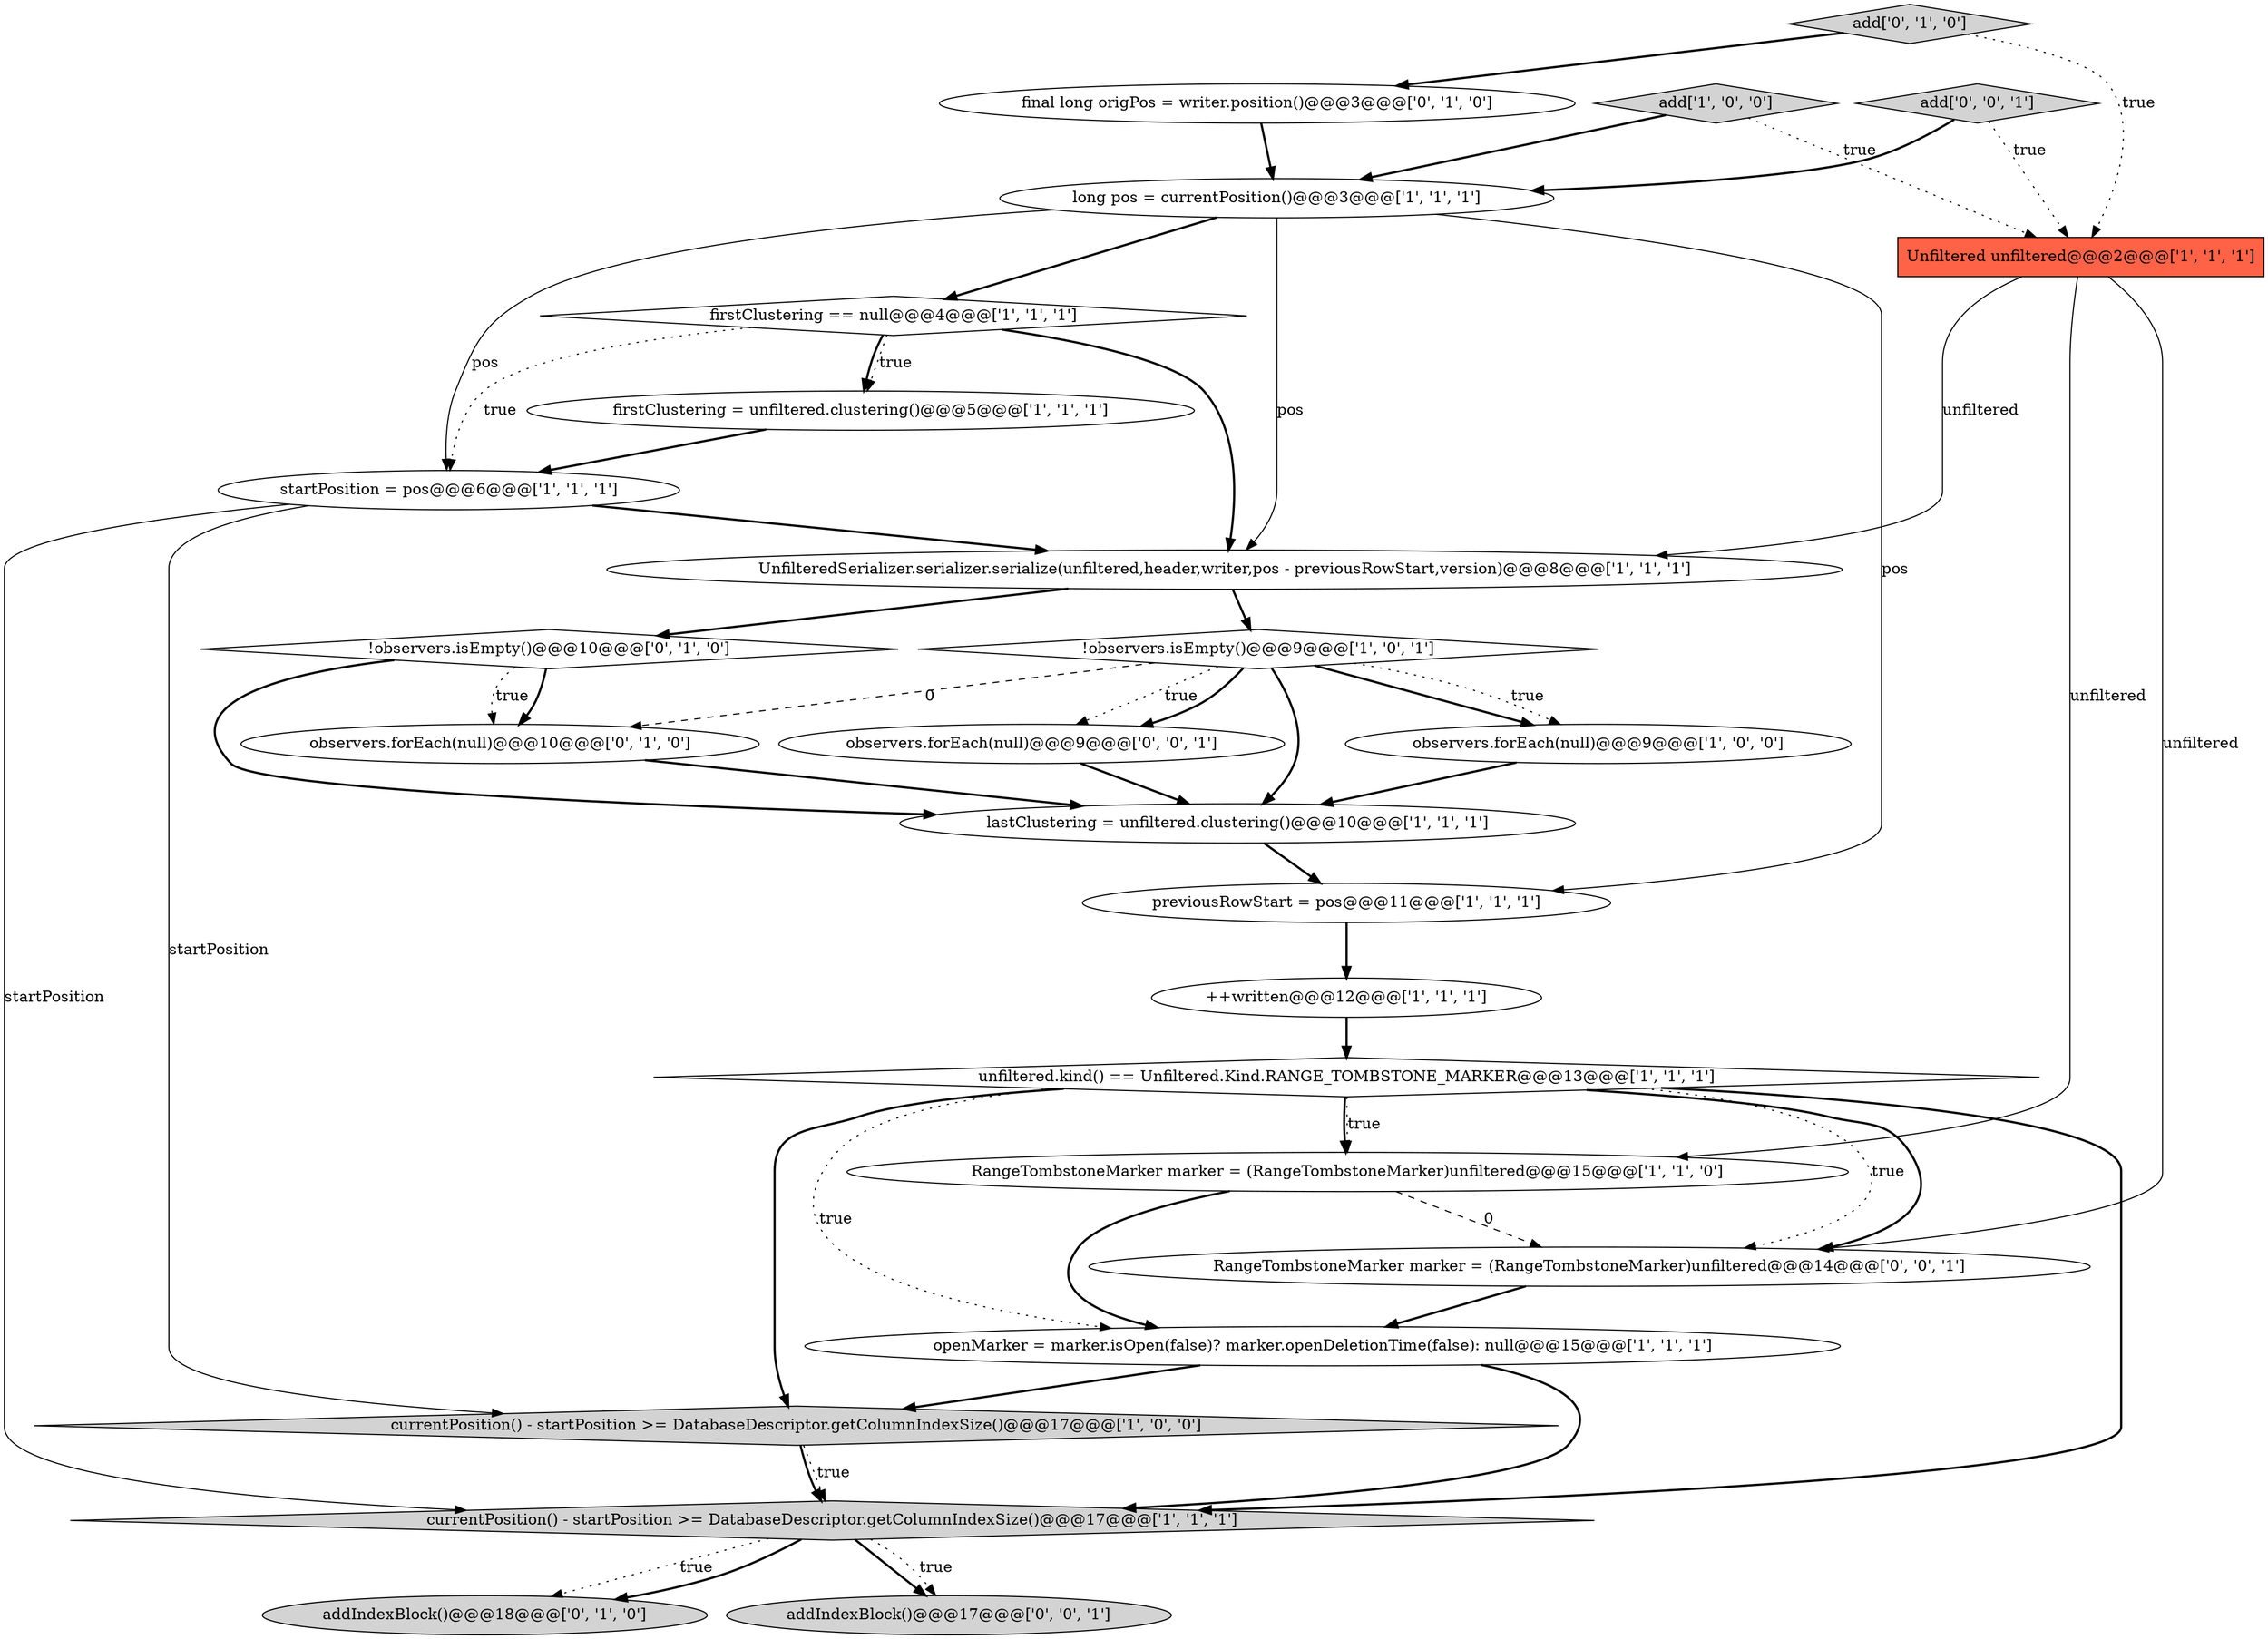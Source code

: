digraph {
16 [style = filled, label = "firstClustering = unfiltered.clustering()@@@5@@@['1', '1', '1']", fillcolor = white, shape = ellipse image = "AAA0AAABBB1BBB"];
9 [style = filled, label = "lastClustering = unfiltered.clustering()@@@10@@@['1', '1', '1']", fillcolor = white, shape = ellipse image = "AAA0AAABBB1BBB"];
17 [style = filled, label = "addIndexBlock()@@@18@@@['0', '1', '0']", fillcolor = lightgray, shape = ellipse image = "AAA0AAABBB2BBB"];
22 [style = filled, label = "observers.forEach(null)@@@9@@@['0', '0', '1']", fillcolor = white, shape = ellipse image = "AAA0AAABBB3BBB"];
11 [style = filled, label = "UnfilteredSerializer.serializer.serialize(unfiltered,header,writer,pos - previousRowStart,version)@@@8@@@['1', '1', '1']", fillcolor = white, shape = ellipse image = "AAA0AAABBB1BBB"];
23 [style = filled, label = "RangeTombstoneMarker marker = (RangeTombstoneMarker)unfiltered@@@14@@@['0', '0', '1']", fillcolor = white, shape = ellipse image = "AAA0AAABBB3BBB"];
25 [style = filled, label = "add['0', '0', '1']", fillcolor = lightgray, shape = diamond image = "AAA0AAABBB3BBB"];
21 [style = filled, label = "final long origPos = writer.position()@@@3@@@['0', '1', '0']", fillcolor = white, shape = ellipse image = "AAA1AAABBB2BBB"];
4 [style = filled, label = "firstClustering == null@@@4@@@['1', '1', '1']", fillcolor = white, shape = diamond image = "AAA0AAABBB1BBB"];
14 [style = filled, label = "openMarker = marker.isOpen(false)? marker.openDeletionTime(false): null@@@15@@@['1', '1', '1']", fillcolor = white, shape = ellipse image = "AAA0AAABBB1BBB"];
3 [style = filled, label = "RangeTombstoneMarker marker = (RangeTombstoneMarker)unfiltered@@@15@@@['1', '1', '0']", fillcolor = white, shape = ellipse image = "AAA0AAABBB1BBB"];
13 [style = filled, label = "Unfiltered unfiltered@@@2@@@['1', '1', '1']", fillcolor = tomato, shape = box image = "AAA0AAABBB1BBB"];
15 [style = filled, label = "currentPosition() - startPosition >= DatabaseDescriptor.getColumnIndexSize()@@@17@@@['1', '1', '1']", fillcolor = lightgray, shape = diamond image = "AAA0AAABBB1BBB"];
7 [style = filled, label = "long pos = currentPosition()@@@3@@@['1', '1', '1']", fillcolor = white, shape = ellipse image = "AAA0AAABBB1BBB"];
19 [style = filled, label = "observers.forEach(null)@@@10@@@['0', '1', '0']", fillcolor = white, shape = ellipse image = "AAA1AAABBB2BBB"];
8 [style = filled, label = "!observers.isEmpty()@@@9@@@['1', '0', '1']", fillcolor = white, shape = diamond image = "AAA0AAABBB1BBB"];
10 [style = filled, label = "currentPosition() - startPosition >= DatabaseDescriptor.getColumnIndexSize()@@@17@@@['1', '0', '0']", fillcolor = lightgray, shape = diamond image = "AAA0AAABBB1BBB"];
18 [style = filled, label = "!observers.isEmpty()@@@10@@@['0', '1', '0']", fillcolor = white, shape = diamond image = "AAA0AAABBB2BBB"];
12 [style = filled, label = "unfiltered.kind() == Unfiltered.Kind.RANGE_TOMBSTONE_MARKER@@@13@@@['1', '1', '1']", fillcolor = white, shape = diamond image = "AAA0AAABBB1BBB"];
1 [style = filled, label = "++written@@@12@@@['1', '1', '1']", fillcolor = white, shape = ellipse image = "AAA0AAABBB1BBB"];
6 [style = filled, label = "observers.forEach(null)@@@9@@@['1', '0', '0']", fillcolor = white, shape = ellipse image = "AAA0AAABBB1BBB"];
20 [style = filled, label = "add['0', '1', '0']", fillcolor = lightgray, shape = diamond image = "AAA0AAABBB2BBB"];
24 [style = filled, label = "addIndexBlock()@@@17@@@['0', '0', '1']", fillcolor = lightgray, shape = ellipse image = "AAA0AAABBB3BBB"];
2 [style = filled, label = "previousRowStart = pos@@@11@@@['1', '1', '1']", fillcolor = white, shape = ellipse image = "AAA0AAABBB1BBB"];
5 [style = filled, label = "startPosition = pos@@@6@@@['1', '1', '1']", fillcolor = white, shape = ellipse image = "AAA0AAABBB1BBB"];
0 [style = filled, label = "add['1', '0', '0']", fillcolor = lightgray, shape = diamond image = "AAA0AAABBB1BBB"];
15->17 [style = dotted, label="true"];
5->10 [style = solid, label="startPosition"];
3->14 [style = bold, label=""];
8->9 [style = bold, label=""];
19->9 [style = bold, label=""];
13->11 [style = solid, label="unfiltered"];
4->16 [style = dotted, label="true"];
12->23 [style = dotted, label="true"];
4->16 [style = bold, label=""];
5->15 [style = solid, label="startPosition"];
13->23 [style = solid, label="unfiltered"];
0->7 [style = bold, label=""];
1->12 [style = bold, label=""];
12->15 [style = bold, label=""];
4->11 [style = bold, label=""];
25->7 [style = bold, label=""];
8->6 [style = dotted, label="true"];
3->23 [style = dashed, label="0"];
9->2 [style = bold, label=""];
0->13 [style = dotted, label="true"];
11->18 [style = bold, label=""];
8->6 [style = bold, label=""];
15->24 [style = bold, label=""];
12->23 [style = bold, label=""];
22->9 [style = bold, label=""];
8->22 [style = dotted, label="true"];
6->9 [style = bold, label=""];
20->21 [style = bold, label=""];
12->10 [style = bold, label=""];
18->9 [style = bold, label=""];
8->19 [style = dashed, label="0"];
25->13 [style = dotted, label="true"];
5->11 [style = bold, label=""];
7->4 [style = bold, label=""];
11->8 [style = bold, label=""];
12->3 [style = bold, label=""];
18->19 [style = bold, label=""];
2->1 [style = bold, label=""];
13->3 [style = solid, label="unfiltered"];
8->22 [style = bold, label=""];
7->2 [style = solid, label="pos"];
12->14 [style = dotted, label="true"];
18->19 [style = dotted, label="true"];
21->7 [style = bold, label=""];
20->13 [style = dotted, label="true"];
23->14 [style = bold, label=""];
16->5 [style = bold, label=""];
4->5 [style = dotted, label="true"];
10->15 [style = bold, label=""];
7->5 [style = solid, label="pos"];
7->11 [style = solid, label="pos"];
10->15 [style = dotted, label="true"];
14->10 [style = bold, label=""];
14->15 [style = bold, label=""];
15->24 [style = dotted, label="true"];
12->3 [style = dotted, label="true"];
15->17 [style = bold, label=""];
}
